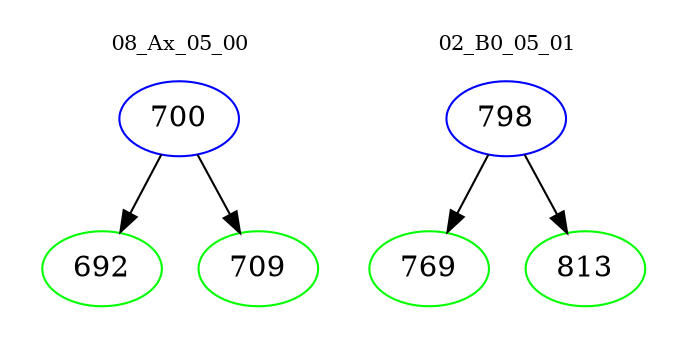 digraph{
subgraph cluster_0 {
color = white
label = "08_Ax_05_00";
fontsize=10;
T0_700 [label="700", color="blue"]
T0_700 -> T0_692 [color="black"]
T0_692 [label="692", color="green"]
T0_700 -> T0_709 [color="black"]
T0_709 [label="709", color="green"]
}
subgraph cluster_1 {
color = white
label = "02_B0_05_01";
fontsize=10;
T1_798 [label="798", color="blue"]
T1_798 -> T1_769 [color="black"]
T1_769 [label="769", color="green"]
T1_798 -> T1_813 [color="black"]
T1_813 [label="813", color="green"]
}
}
